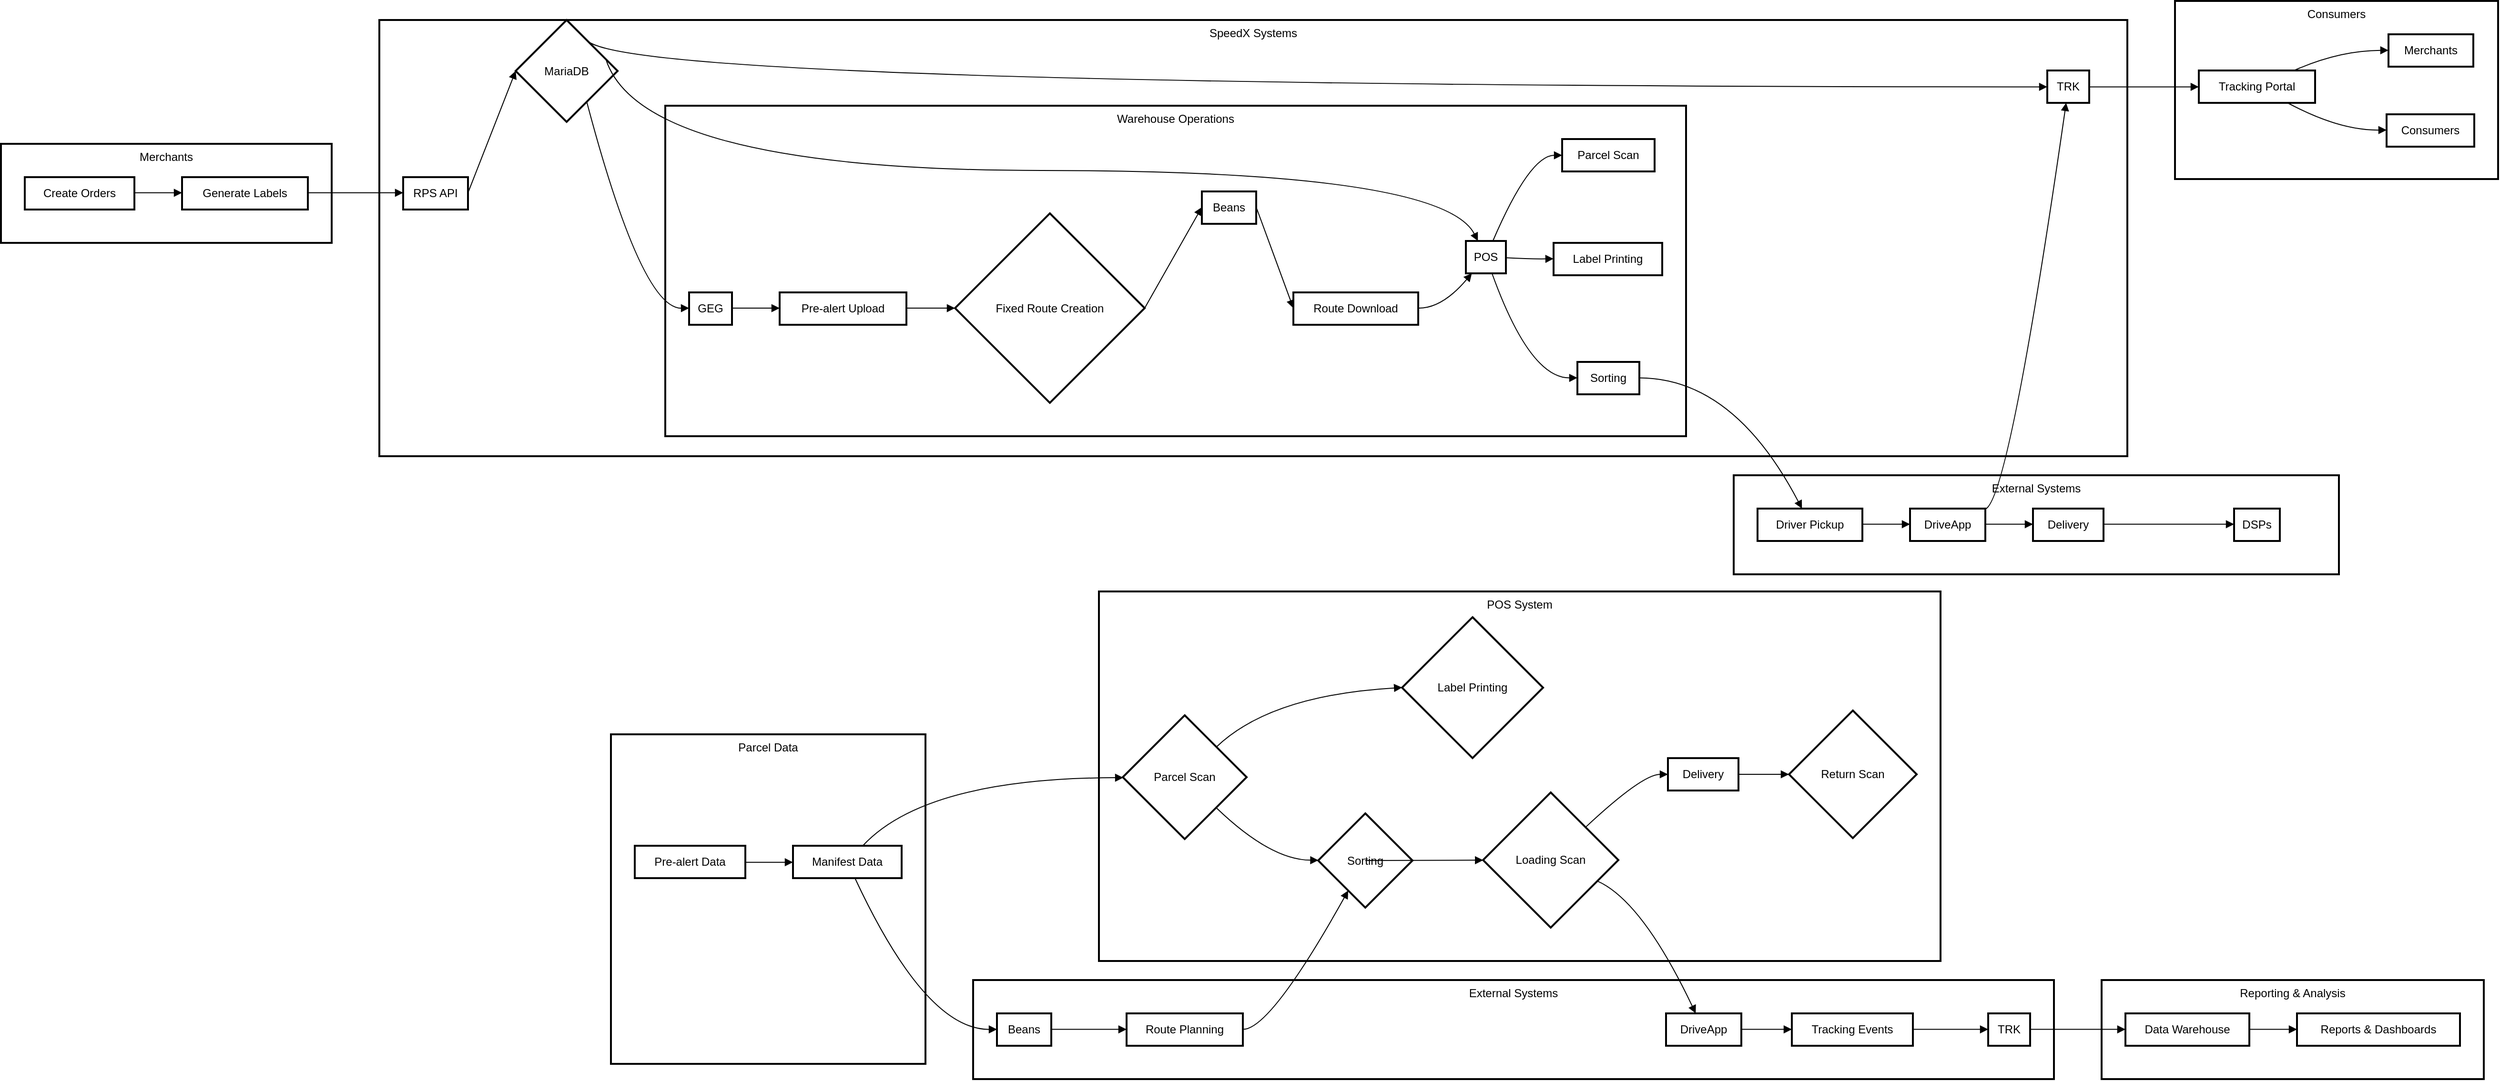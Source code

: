 <mxfile version="23.1.1" type="github">
  <diagram name="Page-1" id="1s67QHza4lo9HF_qU4p0">
    <mxGraphModel dx="1837" dy="1126" grid="1" gridSize="10" guides="1" tooltips="1" connect="1" arrows="1" fold="1" page="1" pageScale="1" pageWidth="10000" pageHeight="10000" math="0" shadow="0">
      <root>
        <mxCell id="0" />
        <mxCell id="1" parent="0" />
        <mxCell id="aBwzKA_UzEZ8Lqs4aOdh-1" value="Consumers" style="whiteSpace=wrap;strokeWidth=2;verticalAlign=top;" vertex="1" parent="1">
          <mxGeometry x="2301" y="20" width="339" height="187" as="geometry" />
        </mxCell>
        <mxCell id="aBwzKA_UzEZ8Lqs4aOdh-2" value="Tracking Portal" style="whiteSpace=wrap;strokeWidth=2;" vertex="1" parent="1">
          <mxGeometry x="2326" y="93" width="122" height="34" as="geometry" />
        </mxCell>
        <mxCell id="aBwzKA_UzEZ8Lqs4aOdh-3" value="Merchants" style="whiteSpace=wrap;strokeWidth=2;" vertex="1" parent="1">
          <mxGeometry x="2525" y="55" width="89" height="34" as="geometry" />
        </mxCell>
        <mxCell id="aBwzKA_UzEZ8Lqs4aOdh-4" value="Consumers" style="whiteSpace=wrap;strokeWidth=2;" vertex="1" parent="1">
          <mxGeometry x="2523" y="139" width="92" height="34" as="geometry" />
        </mxCell>
        <mxCell id="aBwzKA_UzEZ8Lqs4aOdh-5" value="External Systems" style="whiteSpace=wrap;strokeWidth=2;verticalAlign=top;" vertex="1" parent="1">
          <mxGeometry x="1838" y="518" width="635" height="104" as="geometry" />
        </mxCell>
        <mxCell id="aBwzKA_UzEZ8Lqs4aOdh-6" value="Driver Pickup" style="whiteSpace=wrap;strokeWidth=2;" vertex="1" parent="1">
          <mxGeometry x="1863" y="553" width="110" height="34" as="geometry" />
        </mxCell>
        <mxCell id="aBwzKA_UzEZ8Lqs4aOdh-7" value="DriveApp" style="whiteSpace=wrap;strokeWidth=2;" vertex="1" parent="1">
          <mxGeometry x="2023" y="553" width="79" height="34" as="geometry" />
        </mxCell>
        <mxCell id="aBwzKA_UzEZ8Lqs4aOdh-8" value="Delivery" style="whiteSpace=wrap;strokeWidth=2;" vertex="1" parent="1">
          <mxGeometry x="2152" y="553" width="74" height="34" as="geometry" />
        </mxCell>
        <mxCell id="aBwzKA_UzEZ8Lqs4aOdh-9" value="DSPs" style="whiteSpace=wrap;strokeWidth=2;" vertex="1" parent="1">
          <mxGeometry x="2363" y="553" width="48" height="34" as="geometry" />
        </mxCell>
        <mxCell id="aBwzKA_UzEZ8Lqs4aOdh-10" value="SpeedX Systems" style="whiteSpace=wrap;strokeWidth=2;verticalAlign=top;" vertex="1" parent="1">
          <mxGeometry x="417" y="40" width="1834" height="458" as="geometry" />
        </mxCell>
        <mxCell id="aBwzKA_UzEZ8Lqs4aOdh-11" value="RPS API" style="whiteSpace=wrap;strokeWidth=2;" vertex="1" parent="1">
          <mxGeometry x="442" y="205" width="68" height="34" as="geometry" />
        </mxCell>
        <mxCell id="aBwzKA_UzEZ8Lqs4aOdh-12" value="MariaDB" style="rhombus;strokeWidth=2;whiteSpace=wrap;" vertex="1" parent="1">
          <mxGeometry x="560" y="40" width="107" height="107" as="geometry" />
        </mxCell>
        <mxCell id="aBwzKA_UzEZ8Lqs4aOdh-13" value="TRK" style="whiteSpace=wrap;strokeWidth=2;" vertex="1" parent="1">
          <mxGeometry x="2167" y="93" width="44" height="34" as="geometry" />
        </mxCell>
        <mxCell id="aBwzKA_UzEZ8Lqs4aOdh-14" value="Warehouse Operations" style="whiteSpace=wrap;strokeWidth=2;verticalAlign=top;" vertex="1" parent="1">
          <mxGeometry x="717" y="130" width="1071" height="347" as="geometry" />
        </mxCell>
        <mxCell id="aBwzKA_UzEZ8Lqs4aOdh-15" value="Pre-alert Upload" style="whiteSpace=wrap;strokeWidth=2;" vertex="1" parent="1">
          <mxGeometry x="837" y="326" width="133" height="34" as="geometry" />
        </mxCell>
        <mxCell id="aBwzKA_UzEZ8Lqs4aOdh-16" value="GEG" style="whiteSpace=wrap;strokeWidth=2;" vertex="1" parent="1">
          <mxGeometry x="742" y="326" width="45" height="34" as="geometry" />
        </mxCell>
        <mxCell id="aBwzKA_UzEZ8Lqs4aOdh-17" value="Fixed Route Creation" style="rhombus;strokeWidth=2;whiteSpace=wrap;" vertex="1" parent="1">
          <mxGeometry x="1021" y="243" width="199" height="199" as="geometry" />
        </mxCell>
        <mxCell id="aBwzKA_UzEZ8Lqs4aOdh-18" value="Beans" style="whiteSpace=wrap;strokeWidth=2;" vertex="1" parent="1">
          <mxGeometry x="1280" y="220" width="57" height="34" as="geometry" />
        </mxCell>
        <mxCell id="aBwzKA_UzEZ8Lqs4aOdh-19" value="Route Download" style="whiteSpace=wrap;strokeWidth=2;" vertex="1" parent="1">
          <mxGeometry x="1376" y="326" width="131" height="34" as="geometry" />
        </mxCell>
        <mxCell id="aBwzKA_UzEZ8Lqs4aOdh-20" value="POS" style="whiteSpace=wrap;strokeWidth=2;" vertex="1" parent="1">
          <mxGeometry x="1557" y="272" width="42" height="34" as="geometry" />
        </mxCell>
        <mxCell id="aBwzKA_UzEZ8Lqs4aOdh-21" value="Parcel Scan" style="whiteSpace=wrap;strokeWidth=2;" vertex="1" parent="1">
          <mxGeometry x="1658" y="165" width="97" height="34" as="geometry" />
        </mxCell>
        <mxCell id="aBwzKA_UzEZ8Lqs4aOdh-22" value="Label Printing" style="whiteSpace=wrap;strokeWidth=2;" vertex="1" parent="1">
          <mxGeometry x="1649" y="274" width="114" height="34" as="geometry" />
        </mxCell>
        <mxCell id="aBwzKA_UzEZ8Lqs4aOdh-23" value="Sorting" style="whiteSpace=wrap;strokeWidth=2;" vertex="1" parent="1">
          <mxGeometry x="1674" y="399" width="65" height="34" as="geometry" />
        </mxCell>
        <mxCell id="aBwzKA_UzEZ8Lqs4aOdh-24" value="Merchants" style="whiteSpace=wrap;strokeWidth=2;verticalAlign=top;" vertex="1" parent="1">
          <mxGeometry x="20" y="170" width="347" height="104" as="geometry" />
        </mxCell>
        <mxCell id="aBwzKA_UzEZ8Lqs4aOdh-25" value="Generate Labels" style="whiteSpace=wrap;strokeWidth=2;" vertex="1" parent="1">
          <mxGeometry x="210" y="205" width="132" height="34" as="geometry" />
        </mxCell>
        <mxCell id="aBwzKA_UzEZ8Lqs4aOdh-26" value="Create Orders" style="whiteSpace=wrap;strokeWidth=2;" vertex="1" parent="1">
          <mxGeometry x="45" y="205" width="115" height="34" as="geometry" />
        </mxCell>
        <mxCell id="aBwzKA_UzEZ8Lqs4aOdh-27" value="" style="curved=1;startArrow=none;endArrow=block;exitX=1.003;exitY=0.483;entryX=0.003;entryY=0.483;rounded=0;" edge="1" parent="1" source="aBwzKA_UzEZ8Lqs4aOdh-26" target="aBwzKA_UzEZ8Lqs4aOdh-25">
          <mxGeometry relative="1" as="geometry">
            <Array as="points" />
          </mxGeometry>
        </mxCell>
        <mxCell id="aBwzKA_UzEZ8Lqs4aOdh-28" value="" style="curved=1;startArrow=none;endArrow=block;exitX=1.003;exitY=0.483;entryX=0.006;entryY=0.483;rounded=0;" edge="1" parent="1" source="aBwzKA_UzEZ8Lqs4aOdh-25" target="aBwzKA_UzEZ8Lqs4aOdh-11">
          <mxGeometry relative="1" as="geometry">
            <Array as="points" />
          </mxGeometry>
        </mxCell>
        <mxCell id="aBwzKA_UzEZ8Lqs4aOdh-29" value="" style="curved=1;startArrow=none;endArrow=block;exitX=1.001;exitY=0.483;entryX=0.001;entryY=0.499;rounded=0;" edge="1" parent="1" source="aBwzKA_UzEZ8Lqs4aOdh-11" target="aBwzKA_UzEZ8Lqs4aOdh-12">
          <mxGeometry relative="1" as="geometry">
            <Array as="points" />
          </mxGeometry>
        </mxCell>
        <mxCell id="aBwzKA_UzEZ8Lqs4aOdh-30" value="" style="curved=1;startArrow=none;endArrow=block;exitX=0.826;exitY=1.0;entryX=0.005;entryY=0.486;rounded=0;" edge="1" parent="1" source="aBwzKA_UzEZ8Lqs4aOdh-12" target="aBwzKA_UzEZ8Lqs4aOdh-16">
          <mxGeometry relative="1" as="geometry">
            <Array as="points">
              <mxPoint x="692" y="343" />
            </Array>
          </mxGeometry>
        </mxCell>
        <mxCell id="aBwzKA_UzEZ8Lqs4aOdh-31" value="" style="curved=1;startArrow=none;endArrow=block;exitX=1.002;exitY=0.35;entryX=0.299;entryY=-0.004;rounded=0;" edge="1" parent="1" source="aBwzKA_UzEZ8Lqs4aOdh-12" target="aBwzKA_UzEZ8Lqs4aOdh-20">
          <mxGeometry relative="1" as="geometry">
            <Array as="points">
              <mxPoint x="692" y="198" />
              <mxPoint x="1532" y="198" />
            </Array>
          </mxGeometry>
        </mxCell>
        <mxCell id="aBwzKA_UzEZ8Lqs4aOdh-32" value="" style="curved=1;startArrow=none;endArrow=block;exitX=0.855;exitY=-0.001;entryX=0.001;entryY=0.506;rounded=0;" edge="1" parent="1" source="aBwzKA_UzEZ8Lqs4aOdh-12" target="aBwzKA_UzEZ8Lqs4aOdh-13">
          <mxGeometry relative="1" as="geometry">
            <Array as="points">
              <mxPoint x="692" y="110" />
            </Array>
          </mxGeometry>
        </mxCell>
        <mxCell id="aBwzKA_UzEZ8Lqs4aOdh-33" value="" style="curved=1;startArrow=none;endArrow=block;exitX=1.01;exitY=0.486;entryX=0.003;entryY=0.486;rounded=0;" edge="1" parent="1" source="aBwzKA_UzEZ8Lqs4aOdh-16" target="aBwzKA_UzEZ8Lqs4aOdh-15">
          <mxGeometry relative="1" as="geometry">
            <Array as="points" />
          </mxGeometry>
        </mxCell>
        <mxCell id="aBwzKA_UzEZ8Lqs4aOdh-34" value="" style="curved=1;startArrow=none;endArrow=block;exitX=1.005;exitY=0.486;entryX=-0.002;entryY=0.5;rounded=0;" edge="1" parent="1" source="aBwzKA_UzEZ8Lqs4aOdh-15" target="aBwzKA_UzEZ8Lqs4aOdh-17">
          <mxGeometry relative="1" as="geometry">
            <Array as="points" />
          </mxGeometry>
        </mxCell>
        <mxCell id="aBwzKA_UzEZ8Lqs4aOdh-35" value="" style="curved=1;startArrow=none;endArrow=block;exitX=0.999;exitY=0.5;entryX=-0.004;entryY=0.486;rounded=0;" edge="1" parent="1" source="aBwzKA_UzEZ8Lqs4aOdh-17" target="aBwzKA_UzEZ8Lqs4aOdh-18">
          <mxGeometry relative="1" as="geometry">
            <Array as="points" />
          </mxGeometry>
        </mxCell>
        <mxCell id="aBwzKA_UzEZ8Lqs4aOdh-36" value="" style="curved=1;startArrow=none;endArrow=block;exitX=0.988;exitY=0.486;entryX=0.003;entryY=0.486;rounded=0;" edge="1" parent="1" source="aBwzKA_UzEZ8Lqs4aOdh-18" target="aBwzKA_UzEZ8Lqs4aOdh-19">
          <mxGeometry relative="1" as="geometry">
            <Array as="points" />
          </mxGeometry>
        </mxCell>
        <mxCell id="aBwzKA_UzEZ8Lqs4aOdh-37" value="" style="curved=1;startArrow=none;endArrow=block;exitX=0.999;exitY=0.486;entryX=0.159;entryY=0.986;rounded=0;" edge="1" parent="1" source="aBwzKA_UzEZ8Lqs4aOdh-19" target="aBwzKA_UzEZ8Lqs4aOdh-20">
          <mxGeometry relative="1" as="geometry">
            <Array as="points">
              <mxPoint x="1532" y="343" />
            </Array>
          </mxGeometry>
        </mxCell>
        <mxCell id="aBwzKA_UzEZ8Lqs4aOdh-38" value="" style="curved=1;startArrow=none;endArrow=block;exitX=0.676;exitY=-0.004;entryX=-0.0;entryY=0.501;rounded=0;" edge="1" parent="1" source="aBwzKA_UzEZ8Lqs4aOdh-20" target="aBwzKA_UzEZ8Lqs4aOdh-21">
          <mxGeometry relative="1" as="geometry">
            <Array as="points">
              <mxPoint x="1624" y="182" />
            </Array>
          </mxGeometry>
        </mxCell>
        <mxCell id="aBwzKA_UzEZ8Lqs4aOdh-39" value="" style="curved=1;startArrow=none;endArrow=block;exitX=1.007;exitY=0.518;entryX=0.003;entryY=0.491;rounded=0;" edge="1" parent="1" source="aBwzKA_UzEZ8Lqs4aOdh-20" target="aBwzKA_UzEZ8Lqs4aOdh-22">
          <mxGeometry relative="1" as="geometry">
            <Array as="points">
              <mxPoint x="1624" y="291" />
            </Array>
          </mxGeometry>
        </mxCell>
        <mxCell id="aBwzKA_UzEZ8Lqs4aOdh-40" value="" style="curved=1;startArrow=none;endArrow=block;exitX=0.648;exitY=0.986;entryX=-0.004;entryY=0.492;rounded=0;" edge="1" parent="1" source="aBwzKA_UzEZ8Lqs4aOdh-20" target="aBwzKA_UzEZ8Lqs4aOdh-23">
          <mxGeometry relative="1" as="geometry">
            <Array as="points">
              <mxPoint x="1624" y="416" />
            </Array>
          </mxGeometry>
        </mxCell>
        <mxCell id="aBwzKA_UzEZ8Lqs4aOdh-41" value="" style="curved=1;startArrow=none;endArrow=block;exitX=0.999;exitY=0.492;entryX=0.422;entryY=-0.013;rounded=0;" edge="1" parent="1" source="aBwzKA_UzEZ8Lqs4aOdh-23" target="aBwzKA_UzEZ8Lqs4aOdh-6">
          <mxGeometry relative="1" as="geometry">
            <Array as="points">
              <mxPoint x="1838" y="416" />
            </Array>
          </mxGeometry>
        </mxCell>
        <mxCell id="aBwzKA_UzEZ8Lqs4aOdh-42" value="" style="curved=1;startArrow=none;endArrow=block;exitX=1.0;exitY=0.482;entryX=-0.001;entryY=0.482;rounded=0;" edge="1" parent="1" source="aBwzKA_UzEZ8Lqs4aOdh-6" target="aBwzKA_UzEZ8Lqs4aOdh-7">
          <mxGeometry relative="1" as="geometry">
            <Array as="points" />
          </mxGeometry>
        </mxCell>
        <mxCell id="aBwzKA_UzEZ8Lqs4aOdh-43" value="" style="curved=1;startArrow=none;endArrow=block;exitX=1.005;exitY=0.014;entryX=0.45;entryY=1.001;rounded=0;" edge="1" parent="1" source="aBwzKA_UzEZ8Lqs4aOdh-7" target="aBwzKA_UzEZ8Lqs4aOdh-13">
          <mxGeometry relative="1" as="geometry">
            <Array as="points">
              <mxPoint x="2127" y="543" />
            </Array>
          </mxGeometry>
        </mxCell>
        <mxCell id="aBwzKA_UzEZ8Lqs4aOdh-44" value="" style="curved=1;startArrow=none;endArrow=block;exitX=1.005;exitY=0.482;entryX=0.005;entryY=0.482;rounded=0;" edge="1" parent="1" source="aBwzKA_UzEZ8Lqs4aOdh-7" target="aBwzKA_UzEZ8Lqs4aOdh-8">
          <mxGeometry relative="1" as="geometry">
            <Array as="points" />
          </mxGeometry>
        </mxCell>
        <mxCell id="aBwzKA_UzEZ8Lqs4aOdh-45" value="" style="curved=1;startArrow=none;endArrow=block;exitX=1.0;exitY=0.482;entryX=0.003;entryY=0.482;rounded=0;" edge="1" parent="1" source="aBwzKA_UzEZ8Lqs4aOdh-8" target="aBwzKA_UzEZ8Lqs4aOdh-9">
          <mxGeometry relative="1" as="geometry">
            <Array as="points" />
          </mxGeometry>
        </mxCell>
        <mxCell id="aBwzKA_UzEZ8Lqs4aOdh-46" value="" style="curved=1;startArrow=none;endArrow=block;exitX=1.007;exitY=0.506;entryX=-0.0;entryY=0.506;rounded=0;" edge="1" parent="1" source="aBwzKA_UzEZ8Lqs4aOdh-13" target="aBwzKA_UzEZ8Lqs4aOdh-2">
          <mxGeometry relative="1" as="geometry">
            <Array as="points" />
          </mxGeometry>
        </mxCell>
        <mxCell id="aBwzKA_UzEZ8Lqs4aOdh-47" value="" style="curved=1;startArrow=none;endArrow=block;exitX=0.812;exitY=0.011;entryX=0.0;entryY=0.495;rounded=0;" edge="1" parent="1" source="aBwzKA_UzEZ8Lqs4aOdh-2" target="aBwzKA_UzEZ8Lqs4aOdh-3">
          <mxGeometry relative="1" as="geometry">
            <Array as="points">
              <mxPoint x="2473" y="72" />
            </Array>
          </mxGeometry>
        </mxCell>
        <mxCell id="aBwzKA_UzEZ8Lqs4aOdh-48" value="" style="curved=1;startArrow=none;endArrow=block;exitX=0.764;exitY=1.001;entryX=0.004;entryY=0.485;rounded=0;" edge="1" parent="1" source="aBwzKA_UzEZ8Lqs4aOdh-2" target="aBwzKA_UzEZ8Lqs4aOdh-4">
          <mxGeometry relative="1" as="geometry">
            <Array as="points">
              <mxPoint x="2473" y="156" />
            </Array>
          </mxGeometry>
        </mxCell>
        <mxCell id="aBwzKA_UzEZ8Lqs4aOdh-49" value="Reporting &amp; Analysis" style="whiteSpace=wrap;strokeWidth=2;verticalAlign=top;" vertex="1" parent="1">
          <mxGeometry x="2224" y="1048" width="401" height="104" as="geometry" />
        </mxCell>
        <mxCell id="aBwzKA_UzEZ8Lqs4aOdh-50" value="Data Warehouse" style="whiteSpace=wrap;strokeWidth=2;" vertex="1" parent="1">
          <mxGeometry x="2249" y="1083" width="130" height="34" as="geometry" />
        </mxCell>
        <mxCell id="aBwzKA_UzEZ8Lqs4aOdh-51" value="Reports &amp; Dashboards" style="whiteSpace=wrap;strokeWidth=2;" vertex="1" parent="1">
          <mxGeometry x="2429" y="1083" width="171" height="34" as="geometry" />
        </mxCell>
        <mxCell id="aBwzKA_UzEZ8Lqs4aOdh-52" value="External Systems" style="whiteSpace=wrap;strokeWidth=2;verticalAlign=top;" vertex="1" parent="1">
          <mxGeometry x="1040" y="1048" width="1134" height="104" as="geometry" />
        </mxCell>
        <mxCell id="aBwzKA_UzEZ8Lqs4aOdh-53" value="Beans" style="whiteSpace=wrap;strokeWidth=2;" vertex="1" parent="1">
          <mxGeometry x="1065" y="1083" width="57" height="34" as="geometry" />
        </mxCell>
        <mxCell id="aBwzKA_UzEZ8Lqs4aOdh-54" value="Route Planning" style="whiteSpace=wrap;strokeWidth=2;" vertex="1" parent="1">
          <mxGeometry x="1201" y="1083" width="122" height="34" as="geometry" />
        </mxCell>
        <mxCell id="aBwzKA_UzEZ8Lqs4aOdh-55" value="DriveApp" style="whiteSpace=wrap;strokeWidth=2;" vertex="1" parent="1">
          <mxGeometry x="1767" y="1083" width="79" height="34" as="geometry" />
        </mxCell>
        <mxCell id="aBwzKA_UzEZ8Lqs4aOdh-56" value="Tracking Events" style="whiteSpace=wrap;strokeWidth=2;" vertex="1" parent="1">
          <mxGeometry x="1899" y="1083" width="127" height="34" as="geometry" />
        </mxCell>
        <mxCell id="aBwzKA_UzEZ8Lqs4aOdh-57" value="TRK" style="whiteSpace=wrap;strokeWidth=2;" vertex="1" parent="1">
          <mxGeometry x="2105" y="1083" width="44" height="34" as="geometry" />
        </mxCell>
        <mxCell id="aBwzKA_UzEZ8Lqs4aOdh-58" value="POS System" style="whiteSpace=wrap;strokeWidth=2;verticalAlign=top;" vertex="1" parent="1">
          <mxGeometry x="1172" y="640" width="883" height="388" as="geometry" />
        </mxCell>
        <mxCell id="aBwzKA_UzEZ8Lqs4aOdh-59" value="Parcel Scan" style="rhombus;strokeWidth=2;whiteSpace=wrap;" vertex="1" parent="1">
          <mxGeometry x="1197" y="770" width="130" height="130" as="geometry" />
        </mxCell>
        <mxCell id="aBwzKA_UzEZ8Lqs4aOdh-60" value="Label Printing" style="rhombus;strokeWidth=2;whiteSpace=wrap;" vertex="1" parent="1">
          <mxGeometry x="1490" y="667" width="148" height="148" as="geometry" />
        </mxCell>
        <mxCell id="aBwzKA_UzEZ8Lqs4aOdh-61" value="Sorting" style="rhombus;strokeWidth=2;whiteSpace=wrap;" vertex="1" parent="1">
          <mxGeometry x="1402" y="873" width="99" height="99" as="geometry" />
        </mxCell>
        <mxCell id="aBwzKA_UzEZ8Lqs4aOdh-62" value="Loading Scan" style="rhombus;strokeWidth=2;whiteSpace=wrap;" vertex="1" parent="1">
          <mxGeometry x="1575" y="851" width="142" height="142" as="geometry" />
        </mxCell>
        <mxCell id="aBwzKA_UzEZ8Lqs4aOdh-63" value="Delivery" style="whiteSpace=wrap;strokeWidth=2;" vertex="1" parent="1">
          <mxGeometry x="1769" y="815" width="74" height="34" as="geometry" />
        </mxCell>
        <mxCell id="aBwzKA_UzEZ8Lqs4aOdh-64" value="Return Scan" style="rhombus;strokeWidth=2;whiteSpace=wrap;" vertex="1" parent="1">
          <mxGeometry x="1896" y="765" width="134" height="134" as="geometry" />
        </mxCell>
        <mxCell id="aBwzKA_UzEZ8Lqs4aOdh-65" value="Parcel Data" style="whiteSpace=wrap;strokeWidth=2;verticalAlign=top;" vertex="1" parent="1">
          <mxGeometry x="660" y="790" width="330" height="346" as="geometry" />
        </mxCell>
        <mxCell id="aBwzKA_UzEZ8Lqs4aOdh-66" value="Manifest Data" style="whiteSpace=wrap;strokeWidth=2;" vertex="1" parent="1">
          <mxGeometry x="851" y="907" width="114" height="34" as="geometry" />
        </mxCell>
        <mxCell id="aBwzKA_UzEZ8Lqs4aOdh-67" value="Pre-alert Data" style="whiteSpace=wrap;strokeWidth=2;" vertex="1" parent="1">
          <mxGeometry x="685" y="907" width="116" height="34" as="geometry" />
        </mxCell>
        <mxCell id="aBwzKA_UzEZ8Lqs4aOdh-68" value="" style="curved=1;startArrow=none;endArrow=block;exitX=1.002;exitY=0.51;entryX=0.002;entryY=0.51;rounded=0;" edge="1" parent="1" source="aBwzKA_UzEZ8Lqs4aOdh-67" target="aBwzKA_UzEZ8Lqs4aOdh-66">
          <mxGeometry relative="1" as="geometry">
            <Array as="points" />
          </mxGeometry>
        </mxCell>
        <mxCell id="aBwzKA_UzEZ8Lqs4aOdh-69" value="" style="curved=1;startArrow=none;endArrow=block;exitX=0.638;exitY=0.015;entryX=-0.002;entryY=0.504;rounded=0;" edge="1" parent="1" source="aBwzKA_UzEZ8Lqs4aOdh-66" target="aBwzKA_UzEZ8Lqs4aOdh-59">
          <mxGeometry relative="1" as="geometry">
            <Array as="points">
              <mxPoint x="990" y="836" />
            </Array>
          </mxGeometry>
        </mxCell>
        <mxCell id="aBwzKA_UzEZ8Lqs4aOdh-70" value="" style="curved=1;startArrow=none;endArrow=block;exitX=1.001;exitY=0.022;entryX=0.001;entryY=0.499;rounded=0;" edge="1" parent="1" source="aBwzKA_UzEZ8Lqs4aOdh-59" target="aBwzKA_UzEZ8Lqs4aOdh-60">
          <mxGeometry relative="1" as="geometry">
            <Array as="points">
              <mxPoint x="1352" y="749" />
            </Array>
          </mxGeometry>
        </mxCell>
        <mxCell id="aBwzKA_UzEZ8Lqs4aOdh-71" value="" style="curved=1;startArrow=none;endArrow=block;exitX=1.001;exitY=0.986;entryX=-0.004;entryY=0.497;rounded=0;" edge="1" parent="1" source="aBwzKA_UzEZ8Lqs4aOdh-59" target="aBwzKA_UzEZ8Lqs4aOdh-61">
          <mxGeometry relative="1" as="geometry">
            <Array as="points">
              <mxPoint x="1352" y="922" />
            </Array>
          </mxGeometry>
        </mxCell>
        <mxCell id="aBwzKA_UzEZ8Lqs4aOdh-72" value="" style="curved=1;startArrow=none;endArrow=block;exitX=0.995;exitY=0.497;entryX=-0.001;entryY=0.501;rounded=0;" edge="1" parent="1" source="aBwzKA_UzEZ8Lqs4aOdh-61" target="aBwzKA_UzEZ8Lqs4aOdh-62">
          <mxGeometry relative="1" as="geometry">
            <Array as="points" />
          </mxGeometry>
        </mxCell>
        <mxCell id="aBwzKA_UzEZ8Lqs4aOdh-73" value="" style="curved=1;startArrow=none;endArrow=block;exitX=0.997;exitY=0.032;entryX=0.006;entryY=0.5;rounded=0;" edge="1" parent="1" source="aBwzKA_UzEZ8Lqs4aOdh-62" target="aBwzKA_UzEZ8Lqs4aOdh-63">
          <mxGeometry relative="1" as="geometry">
            <Array as="points">
              <mxPoint x="1742" y="832" />
            </Array>
          </mxGeometry>
        </mxCell>
        <mxCell id="aBwzKA_UzEZ8Lqs4aOdh-74" value="" style="curved=1;startArrow=none;endArrow=block;exitX=1.001;exitY=0.5;entryX=-0.0;entryY=0.5;rounded=0;" edge="1" parent="1" source="aBwzKA_UzEZ8Lqs4aOdh-63" target="aBwzKA_UzEZ8Lqs4aOdh-64">
          <mxGeometry relative="1" as="geometry">
            <Array as="points" />
          </mxGeometry>
        </mxCell>
        <mxCell id="aBwzKA_UzEZ8Lqs4aOdh-75" value="" style="curved=1;startArrow=none;endArrow=block;exitX=0.571;exitY=1.005;entryX=0.003;entryY=0.494;rounded=0;" edge="1" parent="1" source="aBwzKA_UzEZ8Lqs4aOdh-66" target="aBwzKA_UzEZ8Lqs4aOdh-53">
          <mxGeometry relative="1" as="geometry">
            <Array as="points">
              <mxPoint x="990" y="1100" />
            </Array>
          </mxGeometry>
        </mxCell>
        <mxCell id="aBwzKA_UzEZ8Lqs4aOdh-76" value="" style="curved=1;startArrow=none;endArrow=block;exitX=0.996;exitY=0.494;entryX=0.001;entryY=0.494;rounded=0;" edge="1" parent="1" source="aBwzKA_UzEZ8Lqs4aOdh-53" target="aBwzKA_UzEZ8Lqs4aOdh-54">
          <mxGeometry relative="1" as="geometry">
            <Array as="points" />
          </mxGeometry>
        </mxCell>
        <mxCell id="aBwzKA_UzEZ8Lqs4aOdh-77" value="" style="curved=1;startArrow=none;endArrow=block;exitX=0.999;exitY=0.494;entryX=0.218;entryY=0.996;rounded=0;" edge="1" parent="1" source="aBwzKA_UzEZ8Lqs4aOdh-54" target="aBwzKA_UzEZ8Lqs4aOdh-61">
          <mxGeometry relative="1" as="geometry">
            <Array as="points">
              <mxPoint x="1352" y="1100" />
            </Array>
          </mxGeometry>
        </mxCell>
        <mxCell id="aBwzKA_UzEZ8Lqs4aOdh-78" value="" style="curved=1;startArrow=none;endArrow=block;exitX=0.997;exitY=0.724;entryX=0.394;entryY=-0.001;rounded=0;" edge="1" parent="1" source="aBwzKA_UzEZ8Lqs4aOdh-62" target="aBwzKA_UzEZ8Lqs4aOdh-55">
          <mxGeometry relative="1" as="geometry">
            <Array as="points">
              <mxPoint x="1742" y="965" />
            </Array>
          </mxGeometry>
        </mxCell>
        <mxCell id="aBwzKA_UzEZ8Lqs4aOdh-79" value="" style="curved=1;startArrow=none;endArrow=block;exitX=0.999;exitY=0.494;entryX=0.003;entryY=0.494;rounded=0;" edge="1" parent="1" source="aBwzKA_UzEZ8Lqs4aOdh-55" target="aBwzKA_UzEZ8Lqs4aOdh-56">
          <mxGeometry relative="1" as="geometry">
            <Array as="points" />
          </mxGeometry>
        </mxCell>
        <mxCell id="aBwzKA_UzEZ8Lqs4aOdh-80" value="" style="curved=1;startArrow=none;endArrow=block;exitX=1.002;exitY=0.494;entryX=-0.008;entryY=0.494;rounded=0;" edge="1" parent="1" source="aBwzKA_UzEZ8Lqs4aOdh-56" target="aBwzKA_UzEZ8Lqs4aOdh-57">
          <mxGeometry relative="1" as="geometry">
            <Array as="points" />
          </mxGeometry>
        </mxCell>
        <mxCell id="aBwzKA_UzEZ8Lqs4aOdh-81" value="" style="curved=1;startArrow=none;endArrow=block;exitX=0.998;exitY=0.494;entryX=-0.001;entryY=0.494;rounded=0;" edge="1" parent="1" source="aBwzKA_UzEZ8Lqs4aOdh-57" target="aBwzKA_UzEZ8Lqs4aOdh-50">
          <mxGeometry relative="1" as="geometry">
            <Array as="points" />
          </mxGeometry>
        </mxCell>
        <mxCell id="aBwzKA_UzEZ8Lqs4aOdh-82" value="" style="curved=1;startArrow=none;endArrow=block;exitX=1.001;exitY=0.494;entryX=0.0;entryY=0.494;rounded=0;" edge="1" parent="1" source="aBwzKA_UzEZ8Lqs4aOdh-50" target="aBwzKA_UzEZ8Lqs4aOdh-51">
          <mxGeometry relative="1" as="geometry">
            <Array as="points" />
          </mxGeometry>
        </mxCell>
      </root>
    </mxGraphModel>
  </diagram>
</mxfile>
